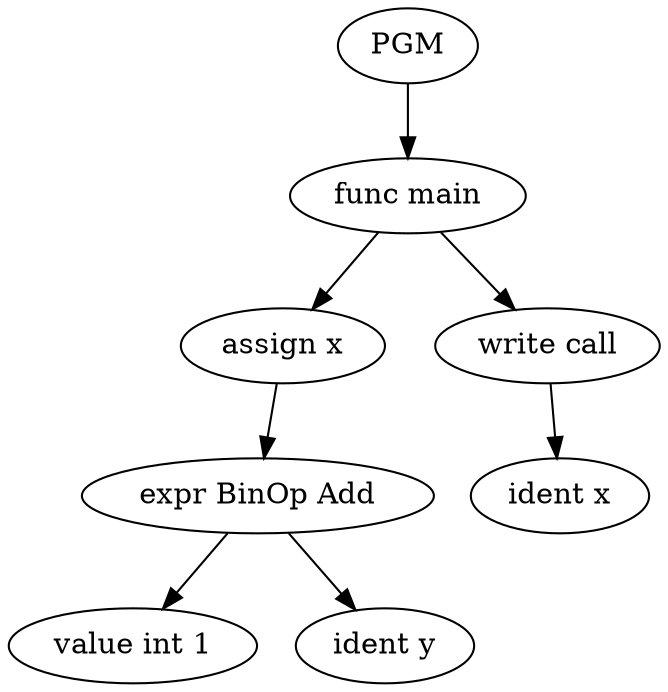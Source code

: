 digraph ast {
0[label = PGM, shape = ellipse]
1[label = "func main", shape = ellipse]
0 -> 1
2[label = "assign x", shape = ellipse]
1 -> 2
3[label = "expr BinOp Add", shape = ellipse]
2 -> 3
4[label = "value int 1", shape = ellipse]
3 -> 4
5[label = "ident y", shape = ellipse]
3 -> 5
6[label = "write call", shape = ellipse]
1 -> 6
7[label = "ident x", shape = ellipse]
6 -> 7
}